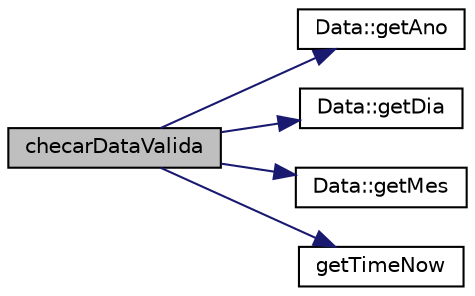 digraph "checarDataValida"
{
  edge [fontname="Helvetica",fontsize="10",labelfontname="Helvetica",labelfontsize="10"];
  node [fontname="Helvetica",fontsize="10",shape=record];
  rankdir="LR";
  Node0 [label="checarDataValida",height=0.2,width=0.4,color="black", fillcolor="grey75", style="filled", fontcolor="black"];
  Node0 -> Node1 [color="midnightblue",fontsize="10",style="solid",fontname="Helvetica"];
  Node1 [label="Data::getAno",height=0.2,width=0.4,color="black", fillcolor="white", style="filled",URL="$class_data.html#a7d2fdbe9b9944becc3386b266d65bc4d"];
  Node0 -> Node2 [color="midnightblue",fontsize="10",style="solid",fontname="Helvetica"];
  Node2 [label="Data::getDia",height=0.2,width=0.4,color="black", fillcolor="white", style="filled",URL="$class_data.html#a72d6bfb5a3bc9a8acb1d9df70de822b7"];
  Node0 -> Node3 [color="midnightblue",fontsize="10",style="solid",fontname="Helvetica"];
  Node3 [label="Data::getMes",height=0.2,width=0.4,color="black", fillcolor="white", style="filled",URL="$class_data.html#ad8a045c146f1a6fdda7a276847e147bf"];
  Node0 -> Node4 [color="midnightblue",fontsize="10",style="solid",fontname="Helvetica"];
  Node4 [label="getTimeNow",height=0.2,width=0.4,color="black", fillcolor="white", style="filled",URL="$data_util_8cpp.html#ad100680968c5c4c8dd7bf68053748baa",tooltip="retorna a data atual "];
}
